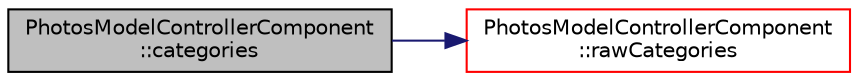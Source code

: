 digraph "PhotosModelControllerComponent::categories"
{
 // LATEX_PDF_SIZE
  edge [fontname="Helvetica",fontsize="10",labelfontname="Helvetica",labelfontsize="10"];
  node [fontname="Helvetica",fontsize="10",shape=record];
  rankdir="LR";
  Node1 [label="PhotosModelControllerComponent\l::categories",height=0.2,width=0.4,color="black", fillcolor="grey75", style="filled", fontcolor="black",tooltip=" "];
  Node1 -> Node2 [color="midnightblue",fontsize="10",style="solid",fontname="Helvetica"];
  Node2 [label="PhotosModelControllerComponent\l::rawCategories",height=0.2,width=0.4,color="red", fillcolor="white", style="filled",URL="$class_photos_model_controller_component.html#a7643926c472369e60ca8805af447a3b4",tooltip=" "];
}
